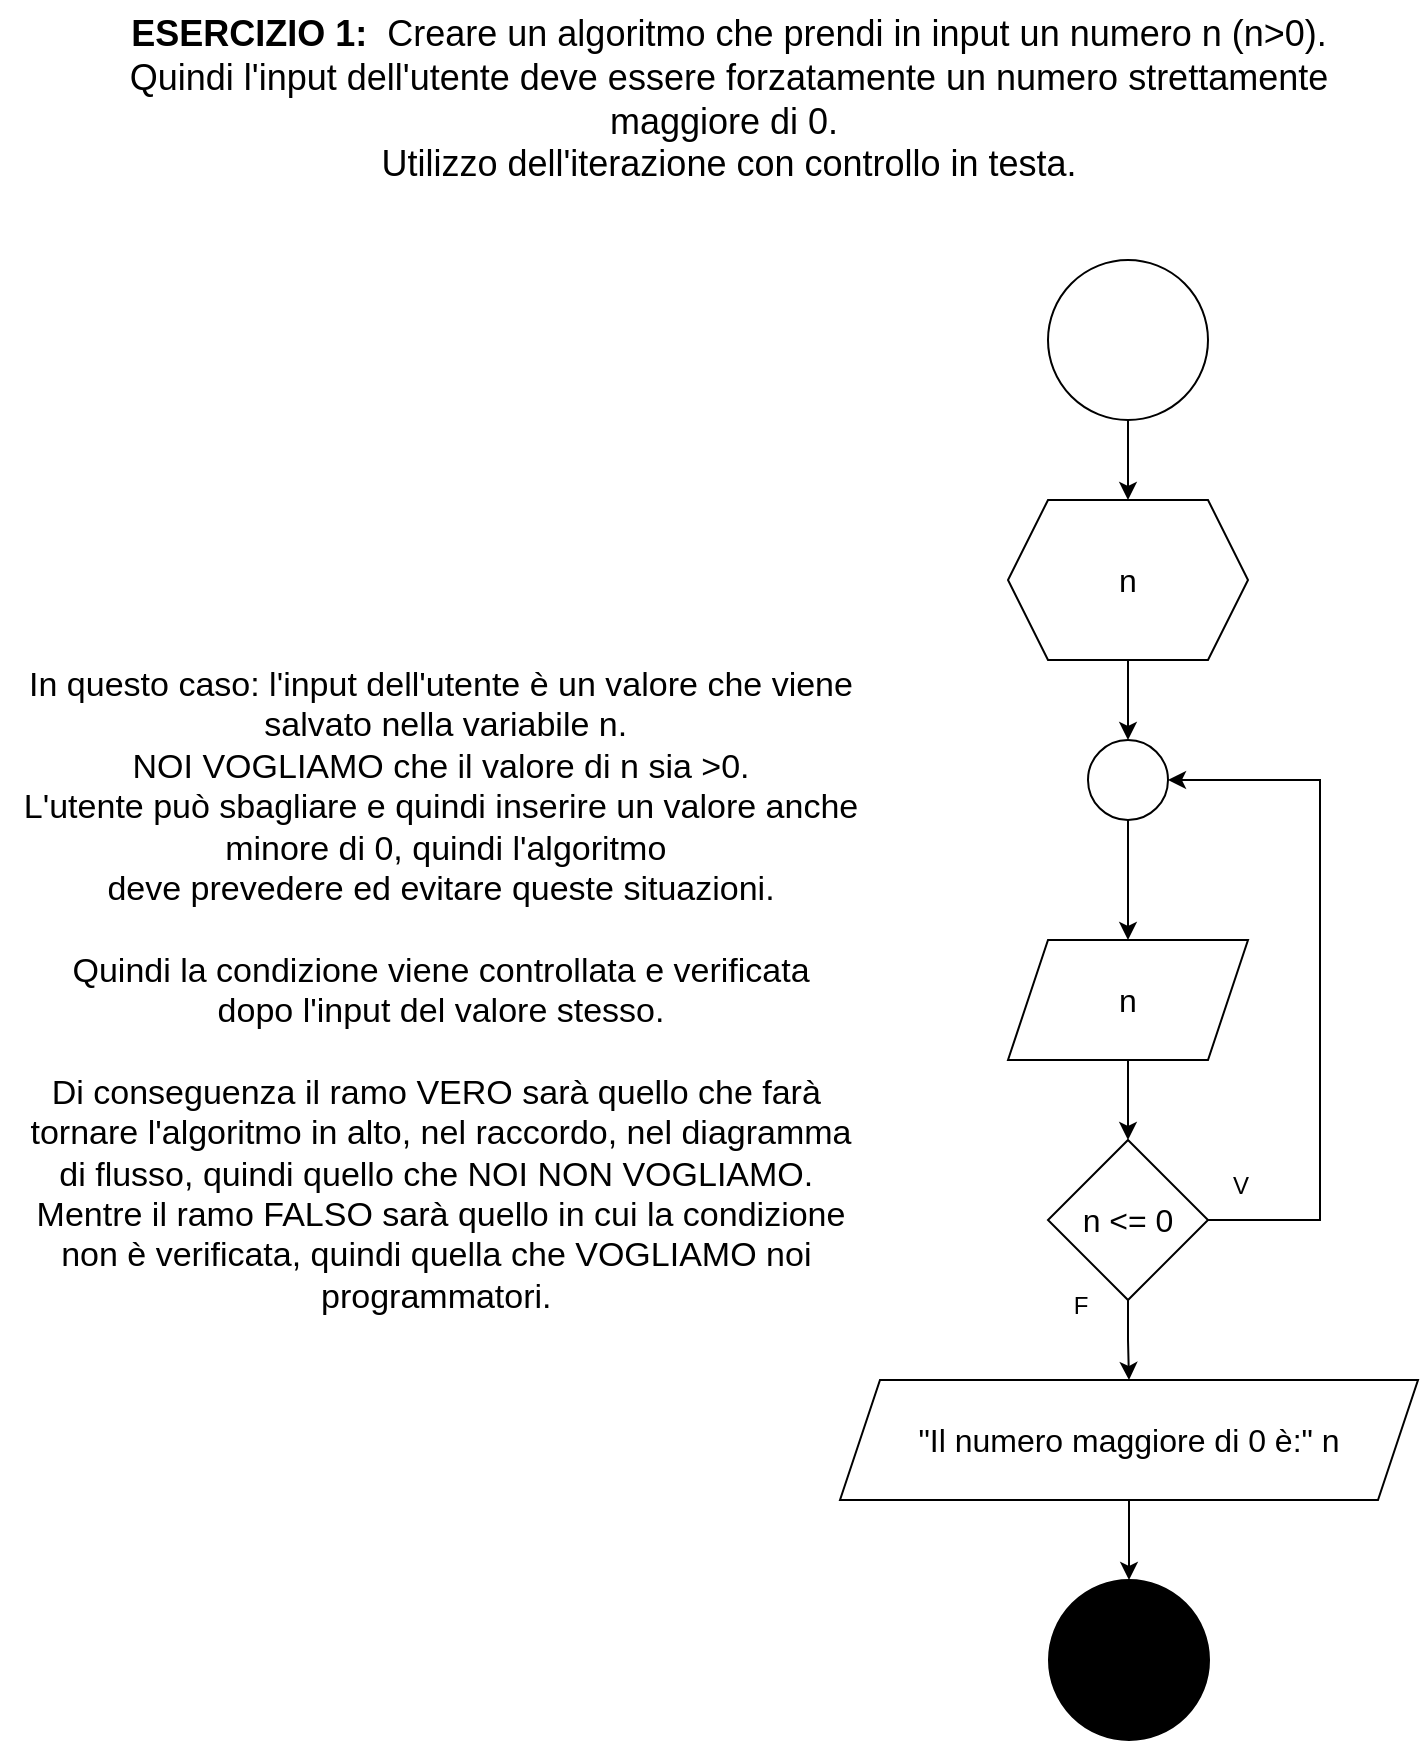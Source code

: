 <mxfile version="24.7.16">
  <diagram name="Pagina-1" id="0leEaTXio2A8MvTUt_wd">
    <mxGraphModel grid="1" page="1" gridSize="10" guides="1" tooltips="1" connect="1" arrows="1" fold="1" pageScale="1" pageWidth="827" pageHeight="1169" math="0" shadow="0">
      <root>
        <mxCell id="0" />
        <mxCell id="1" parent="0" />
        <mxCell id="sX7NKIhvymXT-XFHqBIf-1" value="&lt;b style=&quot;font-size: 18px;&quot;&gt;ESERCIZIO 1: &lt;/b&gt;&amp;nbsp;Creare un algoritmo che prendi in input un numero n (n&amp;gt;0).&lt;div&gt;Quindi l&#39;input dell&#39;utente deve essere forzatamente un numero strettamente&lt;/div&gt;&lt;div&gt;maggiore di 0.&amp;nbsp;&lt;/div&gt;&lt;div&gt;Utilizzo dell&#39;iterazione con controllo in testa.&lt;/div&gt;" style="text;html=1;align=center;verticalAlign=middle;resizable=0;points=[];autosize=1;strokeColor=none;fillColor=none;fontSize=18;" vertex="1" parent="1">
          <mxGeometry x="104" y="30" width="620" height="100" as="geometry" />
        </mxCell>
        <mxCell id="sX7NKIhvymXT-XFHqBIf-4" value="" style="edgeStyle=orthogonalEdgeStyle;rounded=0;orthogonalLoop=1;jettySize=auto;html=1;" edge="1" parent="1" source="sX7NKIhvymXT-XFHqBIf-2" target="sX7NKIhvymXT-XFHqBIf-3">
          <mxGeometry relative="1" as="geometry" />
        </mxCell>
        <mxCell id="sX7NKIhvymXT-XFHqBIf-2" value="" style="ellipse;whiteSpace=wrap;html=1;aspect=fixed;" vertex="1" parent="1">
          <mxGeometry x="574" y="160" width="80" height="80" as="geometry" />
        </mxCell>
        <mxCell id="sX7NKIhvymXT-XFHqBIf-6" value="" style="edgeStyle=orthogonalEdgeStyle;rounded=0;orthogonalLoop=1;jettySize=auto;html=1;" edge="1" parent="1" source="sX7NKIhvymXT-XFHqBIf-3" target="sX7NKIhvymXT-XFHqBIf-5">
          <mxGeometry relative="1" as="geometry" />
        </mxCell>
        <mxCell id="sX7NKIhvymXT-XFHqBIf-3" value="n" style="shape=hexagon;perimeter=hexagonPerimeter2;whiteSpace=wrap;html=1;fixedSize=1;fontSize=16;" vertex="1" parent="1">
          <mxGeometry x="554" y="280" width="120" height="80" as="geometry" />
        </mxCell>
        <mxCell id="sX7NKIhvymXT-XFHqBIf-8" value="" style="edgeStyle=orthogonalEdgeStyle;rounded=0;orthogonalLoop=1;jettySize=auto;html=1;" edge="1" parent="1" source="sX7NKIhvymXT-XFHqBIf-5" target="sX7NKIhvymXT-XFHqBIf-7">
          <mxGeometry relative="1" as="geometry" />
        </mxCell>
        <mxCell id="sX7NKIhvymXT-XFHqBIf-5" value="" style="ellipse;whiteSpace=wrap;html=1;fontSize=16;" vertex="1" parent="1">
          <mxGeometry x="594" y="400" width="40" height="40" as="geometry" />
        </mxCell>
        <mxCell id="sX7NKIhvymXT-XFHqBIf-10" value="" style="edgeStyle=orthogonalEdgeStyle;rounded=0;orthogonalLoop=1;jettySize=auto;html=1;" edge="1" parent="1" source="sX7NKIhvymXT-XFHqBIf-7" target="sX7NKIhvymXT-XFHqBIf-9">
          <mxGeometry relative="1" as="geometry" />
        </mxCell>
        <mxCell id="sX7NKIhvymXT-XFHqBIf-7" value="n" style="shape=parallelogram;perimeter=parallelogramPerimeter;whiteSpace=wrap;html=1;fixedSize=1;fontSize=16;" vertex="1" parent="1">
          <mxGeometry x="554" y="500" width="120" height="60" as="geometry" />
        </mxCell>
        <mxCell id="sX7NKIhvymXT-XFHqBIf-11" style="edgeStyle=orthogonalEdgeStyle;rounded=0;orthogonalLoop=1;jettySize=auto;html=1;entryX=1;entryY=0.5;entryDx=0;entryDy=0;" edge="1" parent="1" source="sX7NKIhvymXT-XFHqBIf-9" target="sX7NKIhvymXT-XFHqBIf-5">
          <mxGeometry relative="1" as="geometry">
            <Array as="points">
              <mxPoint x="710" y="640" />
              <mxPoint x="710" y="420" />
            </Array>
          </mxGeometry>
        </mxCell>
        <mxCell id="sX7NKIhvymXT-XFHqBIf-14" value="" style="edgeStyle=orthogonalEdgeStyle;rounded=0;orthogonalLoop=1;jettySize=auto;html=1;" edge="1" parent="1" source="sX7NKIhvymXT-XFHqBIf-9" target="sX7NKIhvymXT-XFHqBIf-13">
          <mxGeometry relative="1" as="geometry" />
        </mxCell>
        <mxCell id="sX7NKIhvymXT-XFHqBIf-9" value="n &amp;lt;= 0" style="rhombus;whiteSpace=wrap;html=1;fontSize=16;" vertex="1" parent="1">
          <mxGeometry x="574" y="600" width="80" height="80" as="geometry" />
        </mxCell>
        <mxCell id="sX7NKIhvymXT-XFHqBIf-12" value="V" style="text;html=1;align=center;verticalAlign=middle;resizable=0;points=[];autosize=1;strokeColor=none;fillColor=none;" vertex="1" parent="1">
          <mxGeometry x="655" y="608" width="30" height="30" as="geometry" />
        </mxCell>
        <mxCell id="sX7NKIhvymXT-XFHqBIf-16" value="" style="edgeStyle=orthogonalEdgeStyle;rounded=0;orthogonalLoop=1;jettySize=auto;html=1;" edge="1" parent="1" source="sX7NKIhvymXT-XFHqBIf-13" target="sX7NKIhvymXT-XFHqBIf-15">
          <mxGeometry relative="1" as="geometry" />
        </mxCell>
        <mxCell id="sX7NKIhvymXT-XFHqBIf-13" value="&quot;Il numero maggiore di 0 è:&quot; n" style="shape=parallelogram;perimeter=parallelogramPerimeter;whiteSpace=wrap;html=1;fixedSize=1;fontSize=16;" vertex="1" parent="1">
          <mxGeometry x="470" y="720" width="289" height="60" as="geometry" />
        </mxCell>
        <mxCell id="sX7NKIhvymXT-XFHqBIf-15" value="" style="ellipse;whiteSpace=wrap;html=1;fontSize=16;fillColor=#000000;" vertex="1" parent="1">
          <mxGeometry x="574.5" y="820" width="80" height="80" as="geometry" />
        </mxCell>
        <mxCell id="sX7NKIhvymXT-XFHqBIf-17" value="F" style="text;html=1;align=center;verticalAlign=middle;resizable=0;points=[];autosize=1;strokeColor=none;fillColor=none;" vertex="1" parent="1">
          <mxGeometry x="575" y="668" width="30" height="30" as="geometry" />
        </mxCell>
        <mxCell id="sX7NKIhvymXT-XFHqBIf-18" value="&lt;font style=&quot;font-size: 17px;&quot;&gt;In questo caso: l&#39;input dell&#39;utente è un valore che viene&lt;/font&gt;&lt;div style=&quot;font-size: 17px;&quot;&gt;&lt;font style=&quot;font-size: 17px;&quot;&gt;&amp;nbsp;salvato nella variabile n.&lt;/font&gt;&lt;div&gt;&lt;font style=&quot;font-size: 17px;&quot;&gt;NOI VOGLIAMO che il valore di n sia &amp;gt;0.&lt;/font&gt;&lt;/div&gt;&lt;div&gt;&lt;font style=&quot;font-size: 17px;&quot;&gt;L&#39;utente può sbagliare e quindi inserire un valore anche&lt;/font&gt;&lt;/div&gt;&lt;div&gt;&lt;font style=&quot;font-size: 17px;&quot;&gt;&amp;nbsp;minore di 0, quindi l&#39;algoritmo&lt;/font&gt;&lt;/div&gt;&lt;div&gt;&lt;font style=&quot;font-size: 17px;&quot;&gt;deve prevedere ed evitare queste situazioni.&lt;/font&gt;&lt;/div&gt;&lt;div&gt;&lt;font style=&quot;font-size: 17px;&quot;&gt;&lt;br&gt;&lt;/font&gt;&lt;/div&gt;&lt;div&gt;&lt;font style=&quot;font-size: 17px;&quot;&gt;Quindi la condizione viene controllata e verificata&lt;/font&gt;&lt;/div&gt;&lt;div&gt;&lt;font style=&quot;font-size: 17px;&quot;&gt;dopo l&#39;input del valore stesso.&lt;/font&gt;&lt;/div&gt;&lt;div&gt;&lt;font style=&quot;font-size: 17px;&quot;&gt;&lt;br&gt;&lt;/font&gt;&lt;/div&gt;&lt;div&gt;&lt;font style=&quot;font-size: 17px;&quot;&gt;Di conseguenza il ramo VERO sarà quello che farà&amp;nbsp;&lt;/font&gt;&lt;/div&gt;&lt;div&gt;&lt;font style=&quot;font-size: 17px;&quot;&gt;tornare l&#39;algoritmo in alto, nel raccordo, nel diagramma&lt;/font&gt;&lt;/div&gt;&lt;div&gt;&lt;font style=&quot;font-size: 17px;&quot;&gt;di flusso, quindi quello che NOI NON VOGLIAMO.&amp;nbsp;&lt;/font&gt;&lt;/div&gt;&lt;div&gt;&lt;font style=&quot;font-size: 17px;&quot;&gt;Mentre il ramo FALSO sarà quello in cui la condizione&lt;/font&gt;&lt;/div&gt;&lt;div&gt;&lt;font style=&quot;font-size: 17px;&quot;&gt;non è verificata, quindi quella che VOGLIAMO noi&amp;nbsp;&lt;/font&gt;&lt;/div&gt;&lt;div&gt;&lt;font style=&quot;font-size: 17px;&quot;&gt;programmatori.&amp;nbsp;&lt;/font&gt;&lt;/div&gt;&lt;/div&gt;" style="text;html=1;align=center;verticalAlign=middle;resizable=0;points=[];autosize=1;strokeColor=none;fillColor=none;fontSize=18;" vertex="1" parent="1">
          <mxGeometry x="50" y="360" width="440" height="330" as="geometry" />
        </mxCell>
      </root>
    </mxGraphModel>
  </diagram>
</mxfile>

